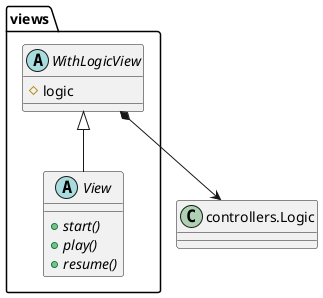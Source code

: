 @startuml connect4.connect4.views

abstract class views.WithLogicView
abstract class views.View
class Logic as "controllers.Logic"

WithLogicView *--> Logic
WithLogicView <|-- View

WithLogicView : #logic

View : {abstract} +start()
View : {abstract} +play()
View : {abstract} +resume()


@enduml